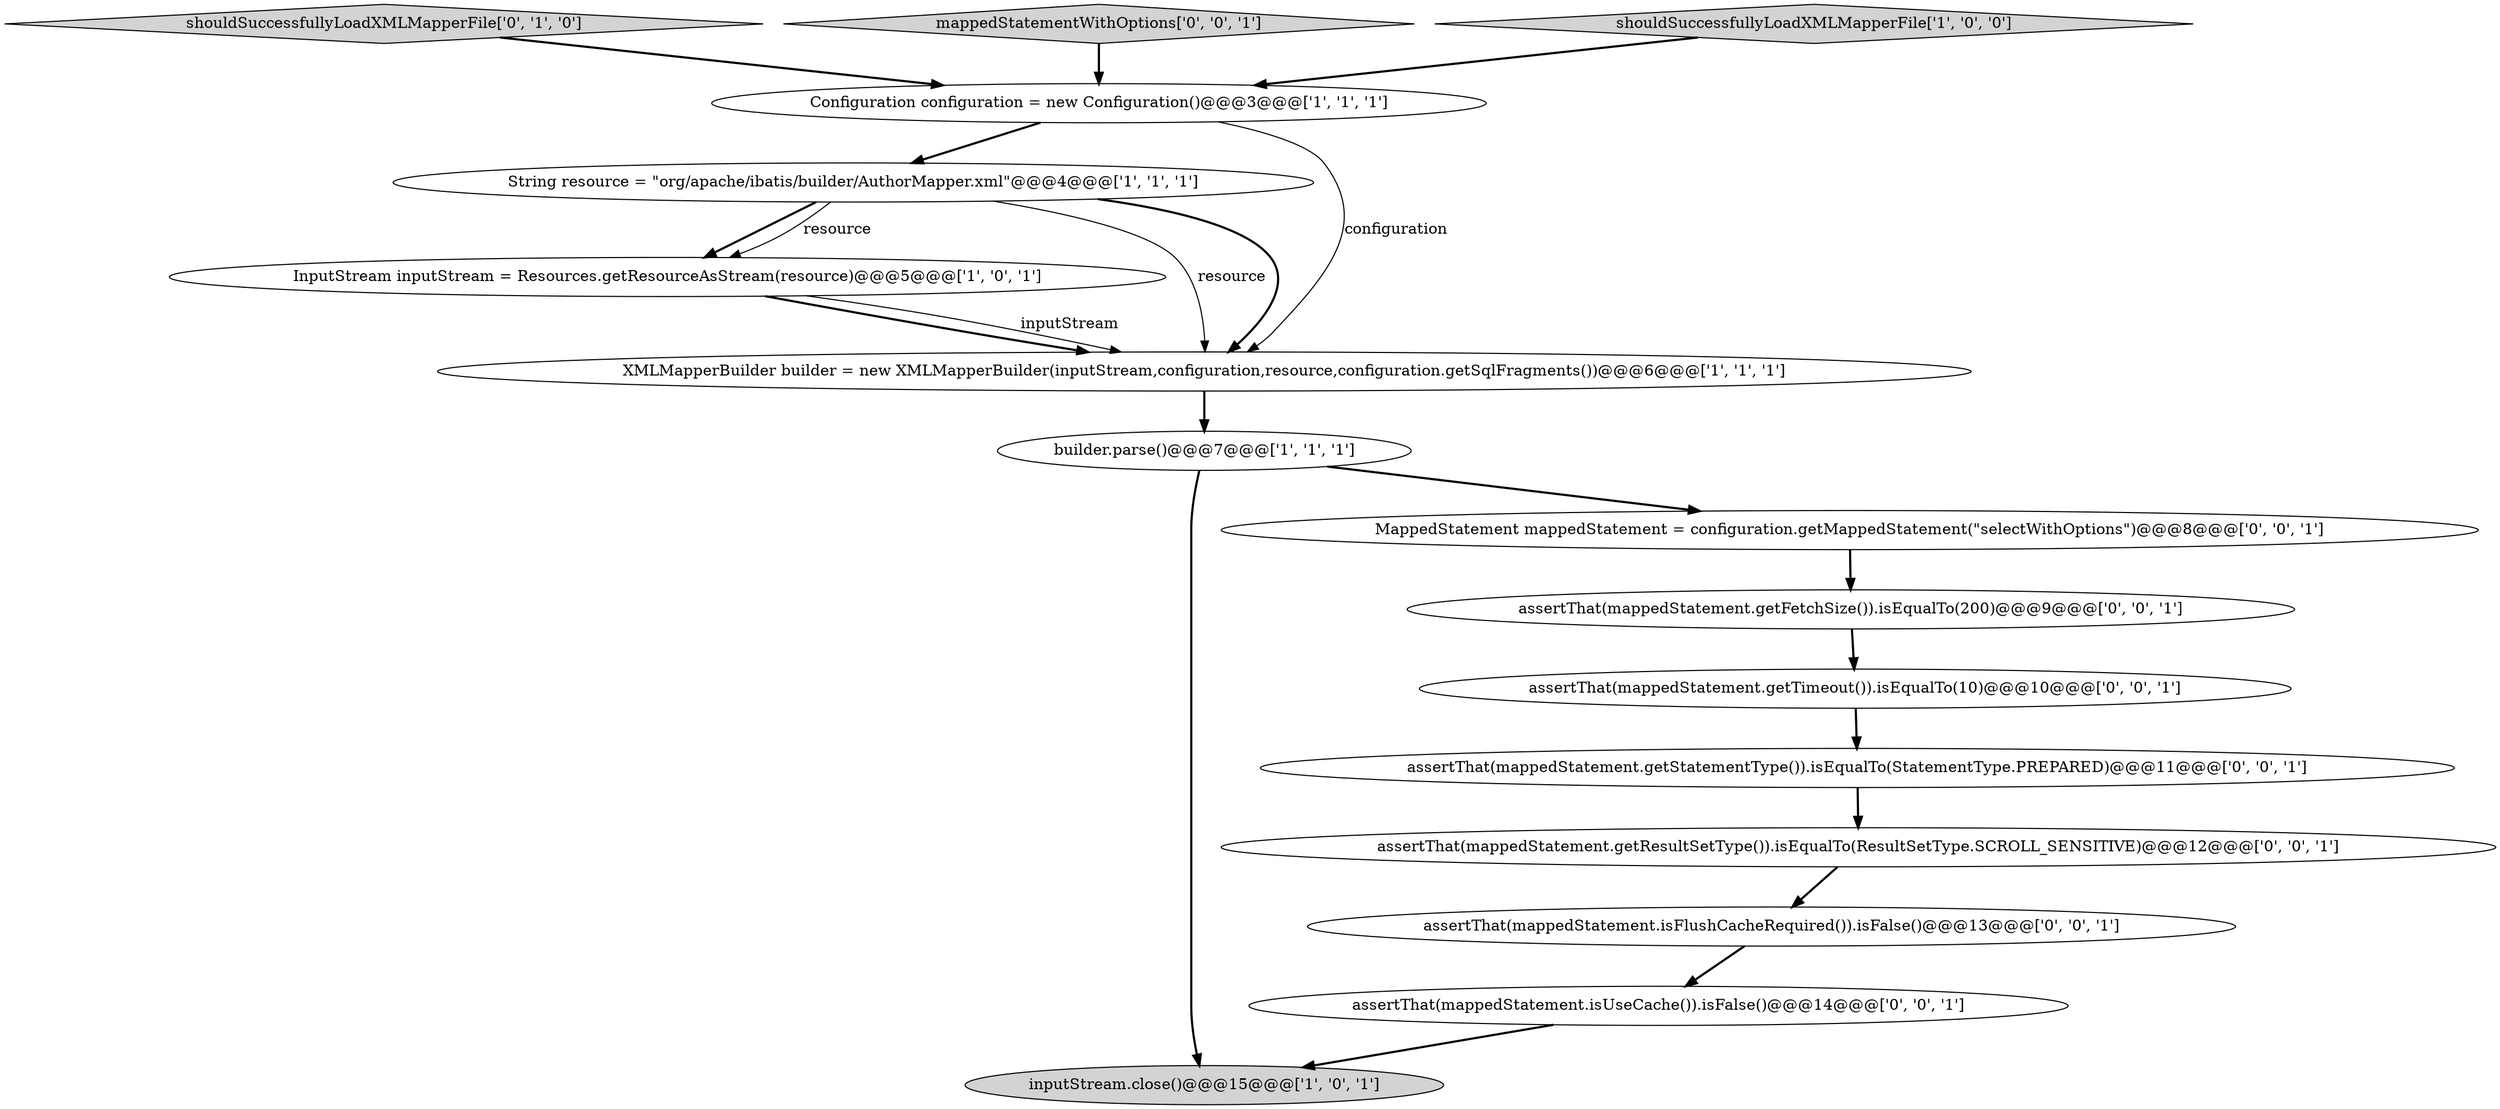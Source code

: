 digraph {
13 [style = filled, label = "assertThat(mappedStatement.getTimeout()).isEqualTo(10)@@@10@@@['0', '0', '1']", fillcolor = white, shape = ellipse image = "AAA0AAABBB3BBB"];
0 [style = filled, label = "inputStream.close()@@@15@@@['1', '0', '1']", fillcolor = lightgray, shape = ellipse image = "AAA0AAABBB1BBB"];
3 [style = filled, label = "Configuration configuration = new Configuration()@@@3@@@['1', '1', '1']", fillcolor = white, shape = ellipse image = "AAA0AAABBB1BBB"];
4 [style = filled, label = "InputStream inputStream = Resources.getResourceAsStream(resource)@@@5@@@['1', '0', '1']", fillcolor = white, shape = ellipse image = "AAA0AAABBB1BBB"];
5 [style = filled, label = "builder.parse()@@@7@@@['1', '1', '1']", fillcolor = white, shape = ellipse image = "AAA0AAABBB1BBB"];
1 [style = filled, label = "String resource = \"org/apache/ibatis/builder/AuthorMapper.xml\"@@@4@@@['1', '1', '1']", fillcolor = white, shape = ellipse image = "AAA0AAABBB1BBB"];
7 [style = filled, label = "shouldSuccessfullyLoadXMLMapperFile['0', '1', '0']", fillcolor = lightgray, shape = diamond image = "AAA0AAABBB2BBB"];
14 [style = filled, label = "assertThat(mappedStatement.isUseCache()).isFalse()@@@14@@@['0', '0', '1']", fillcolor = white, shape = ellipse image = "AAA0AAABBB3BBB"];
15 [style = filled, label = "MappedStatement mappedStatement = configuration.getMappedStatement(\"selectWithOptions\")@@@8@@@['0', '0', '1']", fillcolor = white, shape = ellipse image = "AAA0AAABBB3BBB"];
6 [style = filled, label = "XMLMapperBuilder builder = new XMLMapperBuilder(inputStream,configuration,resource,configuration.getSqlFragments())@@@6@@@['1', '1', '1']", fillcolor = white, shape = ellipse image = "AAA0AAABBB1BBB"];
8 [style = filled, label = "assertThat(mappedStatement.isFlushCacheRequired()).isFalse()@@@13@@@['0', '0', '1']", fillcolor = white, shape = ellipse image = "AAA0AAABBB3BBB"];
11 [style = filled, label = "assertThat(mappedStatement.getResultSetType()).isEqualTo(ResultSetType.SCROLL_SENSITIVE)@@@12@@@['0', '0', '1']", fillcolor = white, shape = ellipse image = "AAA0AAABBB3BBB"];
10 [style = filled, label = "assertThat(mappedStatement.getFetchSize()).isEqualTo(200)@@@9@@@['0', '0', '1']", fillcolor = white, shape = ellipse image = "AAA0AAABBB3BBB"];
12 [style = filled, label = "assertThat(mappedStatement.getStatementType()).isEqualTo(StatementType.PREPARED)@@@11@@@['0', '0', '1']", fillcolor = white, shape = ellipse image = "AAA0AAABBB3BBB"];
9 [style = filled, label = "mappedStatementWithOptions['0', '0', '1']", fillcolor = lightgray, shape = diamond image = "AAA0AAABBB3BBB"];
2 [style = filled, label = "shouldSuccessfullyLoadXMLMapperFile['1', '0', '0']", fillcolor = lightgray, shape = diamond image = "AAA0AAABBB1BBB"];
1->6 [style = solid, label="resource"];
1->4 [style = bold, label=""];
15->10 [style = bold, label=""];
1->4 [style = solid, label="resource"];
3->1 [style = bold, label=""];
4->6 [style = bold, label=""];
2->3 [style = bold, label=""];
12->11 [style = bold, label=""];
8->14 [style = bold, label=""];
5->15 [style = bold, label=""];
3->6 [style = solid, label="configuration"];
7->3 [style = bold, label=""];
4->6 [style = solid, label="inputStream"];
6->5 [style = bold, label=""];
1->6 [style = bold, label=""];
13->12 [style = bold, label=""];
14->0 [style = bold, label=""];
5->0 [style = bold, label=""];
10->13 [style = bold, label=""];
9->3 [style = bold, label=""];
11->8 [style = bold, label=""];
}

